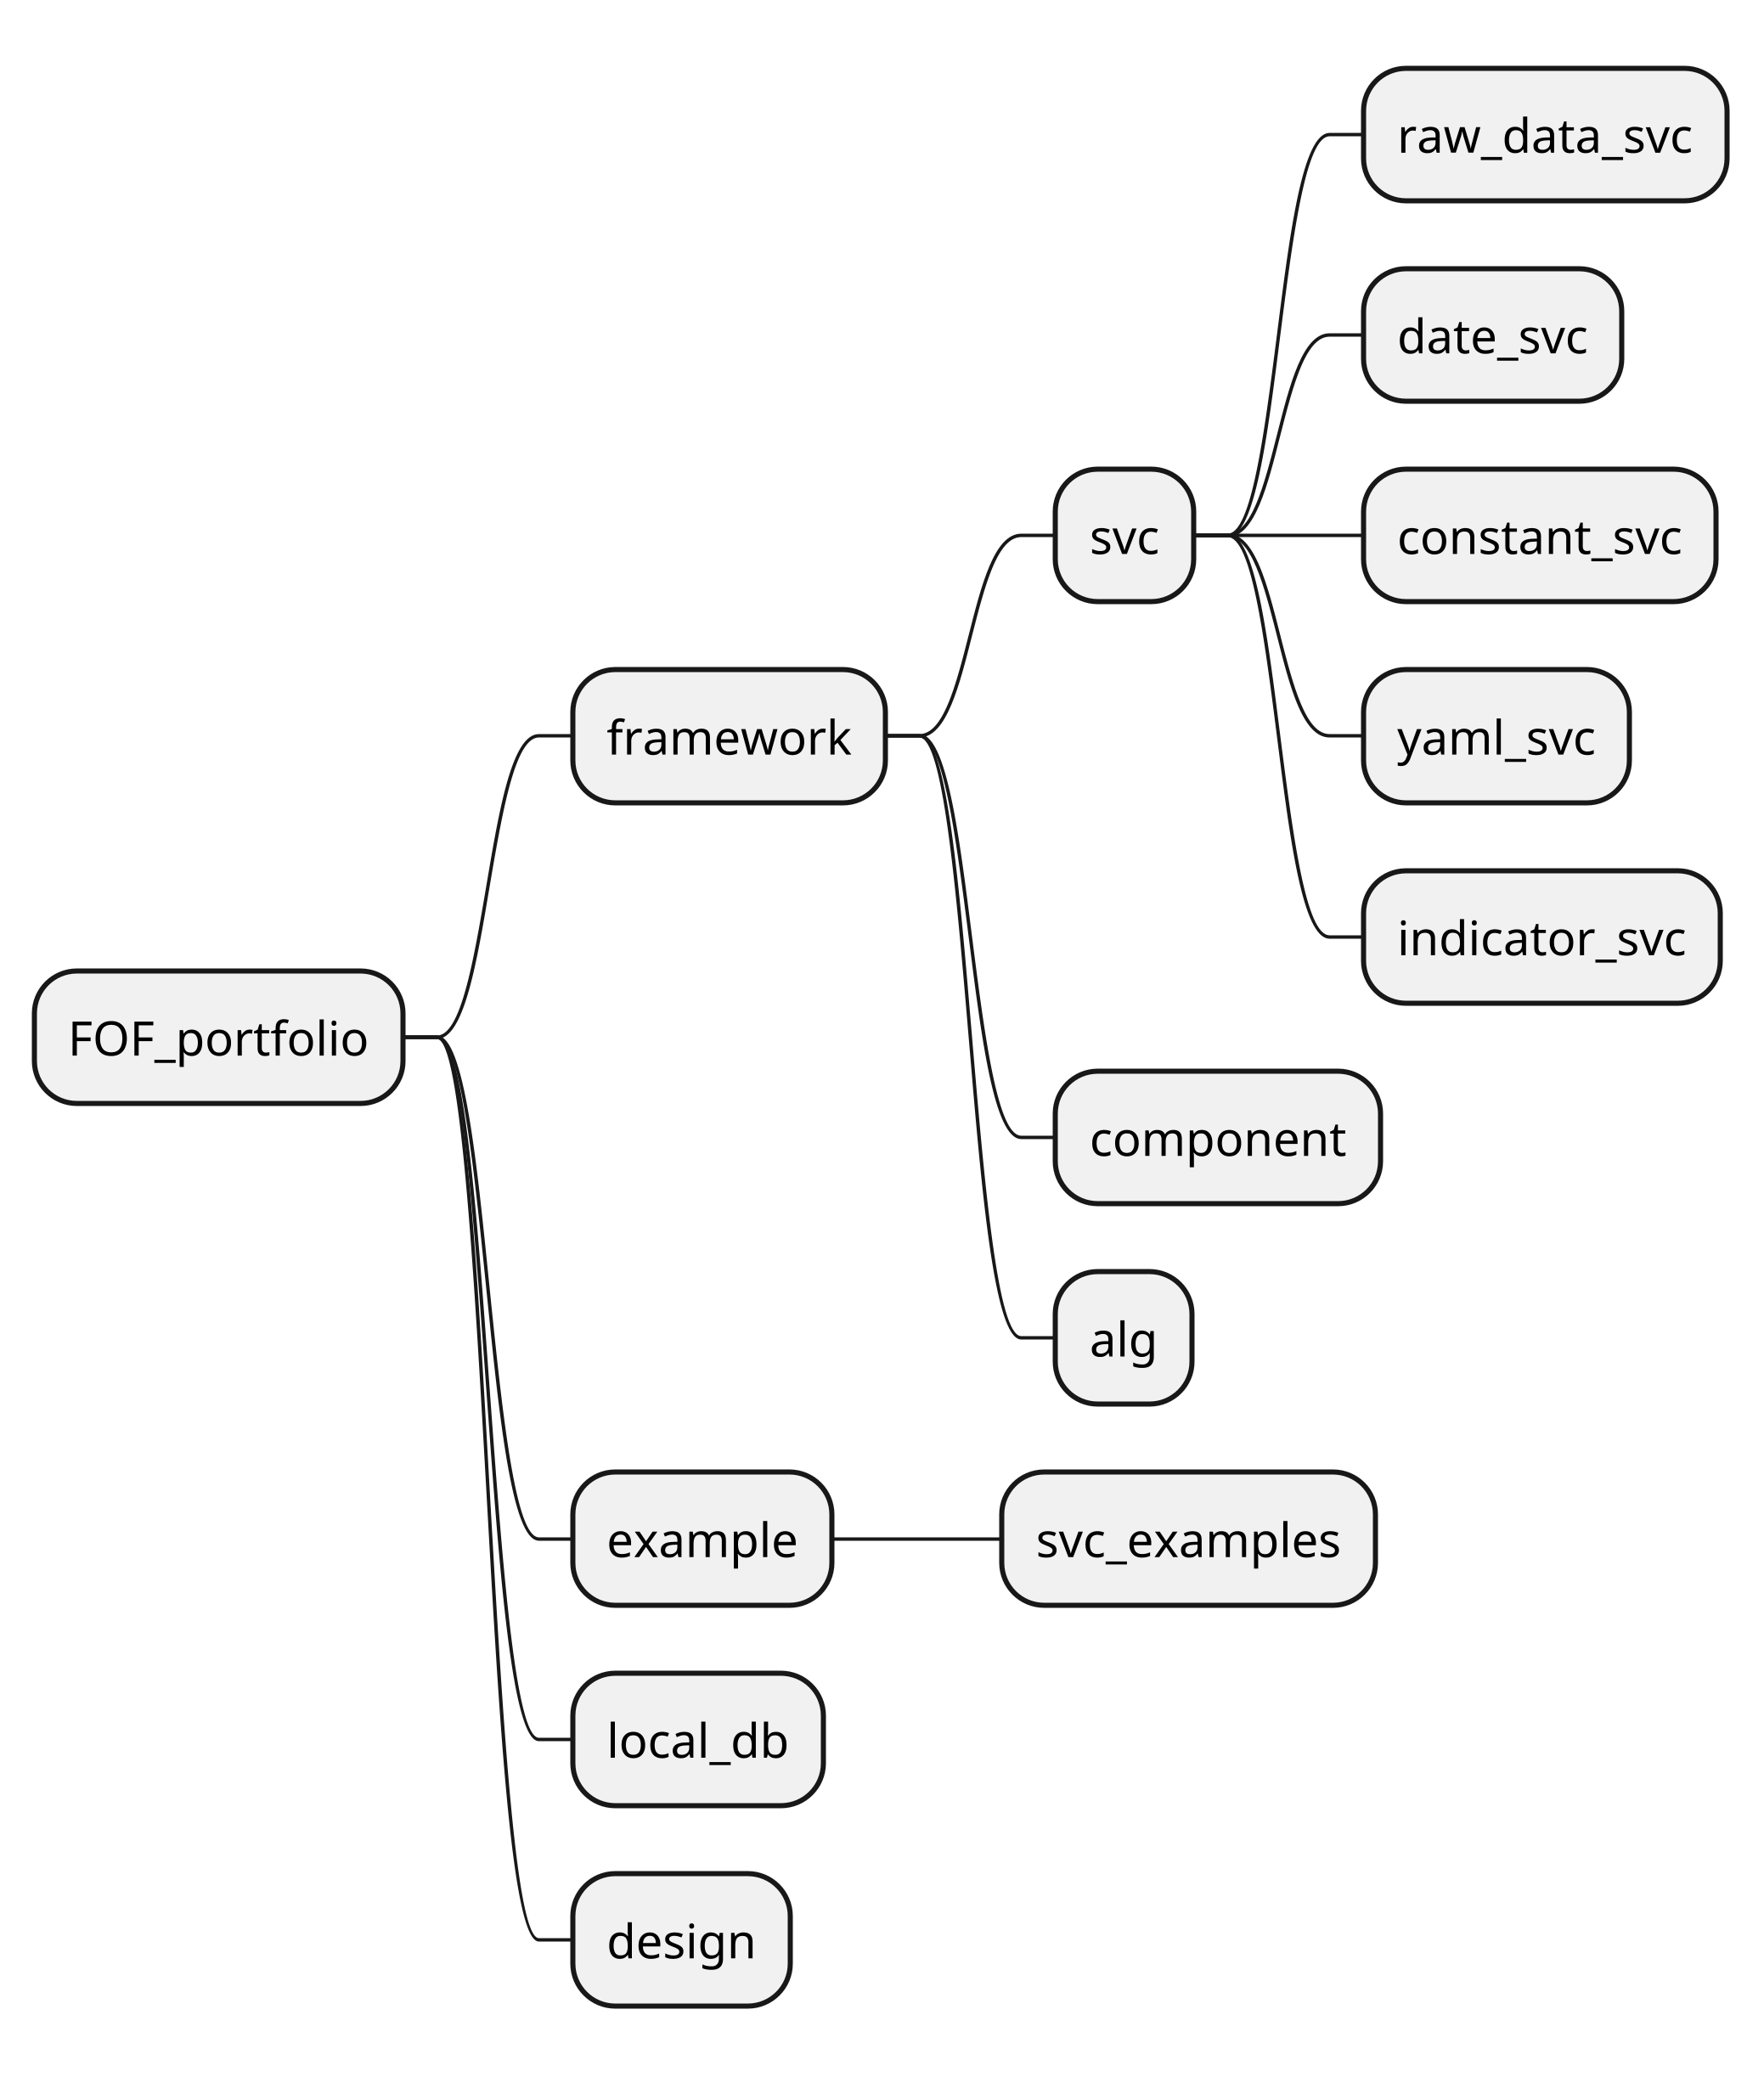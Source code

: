 @startmindmap
scale 8192*8192

* FOF_portfolio
    ** framework
        *** svc
            **** raw_data_svc
            **** date_svc
            **** constant_svc
            **** yaml_svc
            **** indicator_svc
        *** component
        *** alg
    ** example
        *** svc_examples
    ** local_db
    ** design

@endmindmap